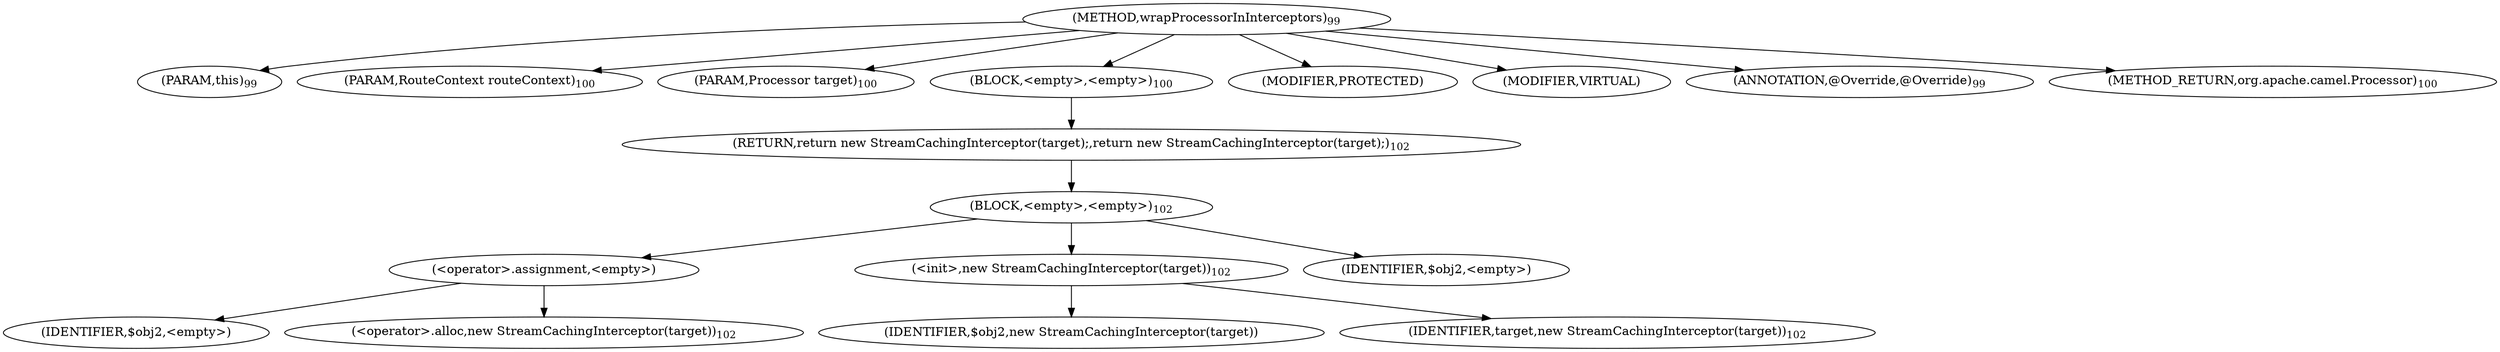 digraph "wrapProcessorInInterceptors" {  
"185" [label = <(METHOD,wrapProcessorInInterceptors)<SUB>99</SUB>> ]
"186" [label = <(PARAM,this)<SUB>99</SUB>> ]
"187" [label = <(PARAM,RouteContext routeContext)<SUB>100</SUB>> ]
"188" [label = <(PARAM,Processor target)<SUB>100</SUB>> ]
"189" [label = <(BLOCK,&lt;empty&gt;,&lt;empty&gt;)<SUB>100</SUB>> ]
"190" [label = <(RETURN,return new StreamCachingInterceptor(target);,return new StreamCachingInterceptor(target);)<SUB>102</SUB>> ]
"191" [label = <(BLOCK,&lt;empty&gt;,&lt;empty&gt;)<SUB>102</SUB>> ]
"192" [label = <(&lt;operator&gt;.assignment,&lt;empty&gt;)> ]
"193" [label = <(IDENTIFIER,$obj2,&lt;empty&gt;)> ]
"194" [label = <(&lt;operator&gt;.alloc,new StreamCachingInterceptor(target))<SUB>102</SUB>> ]
"195" [label = <(&lt;init&gt;,new StreamCachingInterceptor(target))<SUB>102</SUB>> ]
"196" [label = <(IDENTIFIER,$obj2,new StreamCachingInterceptor(target))> ]
"197" [label = <(IDENTIFIER,target,new StreamCachingInterceptor(target))<SUB>102</SUB>> ]
"198" [label = <(IDENTIFIER,$obj2,&lt;empty&gt;)> ]
"199" [label = <(MODIFIER,PROTECTED)> ]
"200" [label = <(MODIFIER,VIRTUAL)> ]
"201" [label = <(ANNOTATION,@Override,@Override)<SUB>99</SUB>> ]
"202" [label = <(METHOD_RETURN,org.apache.camel.Processor)<SUB>100</SUB>> ]
  "185" -> "186" 
  "185" -> "187" 
  "185" -> "188" 
  "185" -> "189" 
  "185" -> "199" 
  "185" -> "200" 
  "185" -> "201" 
  "185" -> "202" 
  "189" -> "190" 
  "190" -> "191" 
  "191" -> "192" 
  "191" -> "195" 
  "191" -> "198" 
  "192" -> "193" 
  "192" -> "194" 
  "195" -> "196" 
  "195" -> "197" 
}
